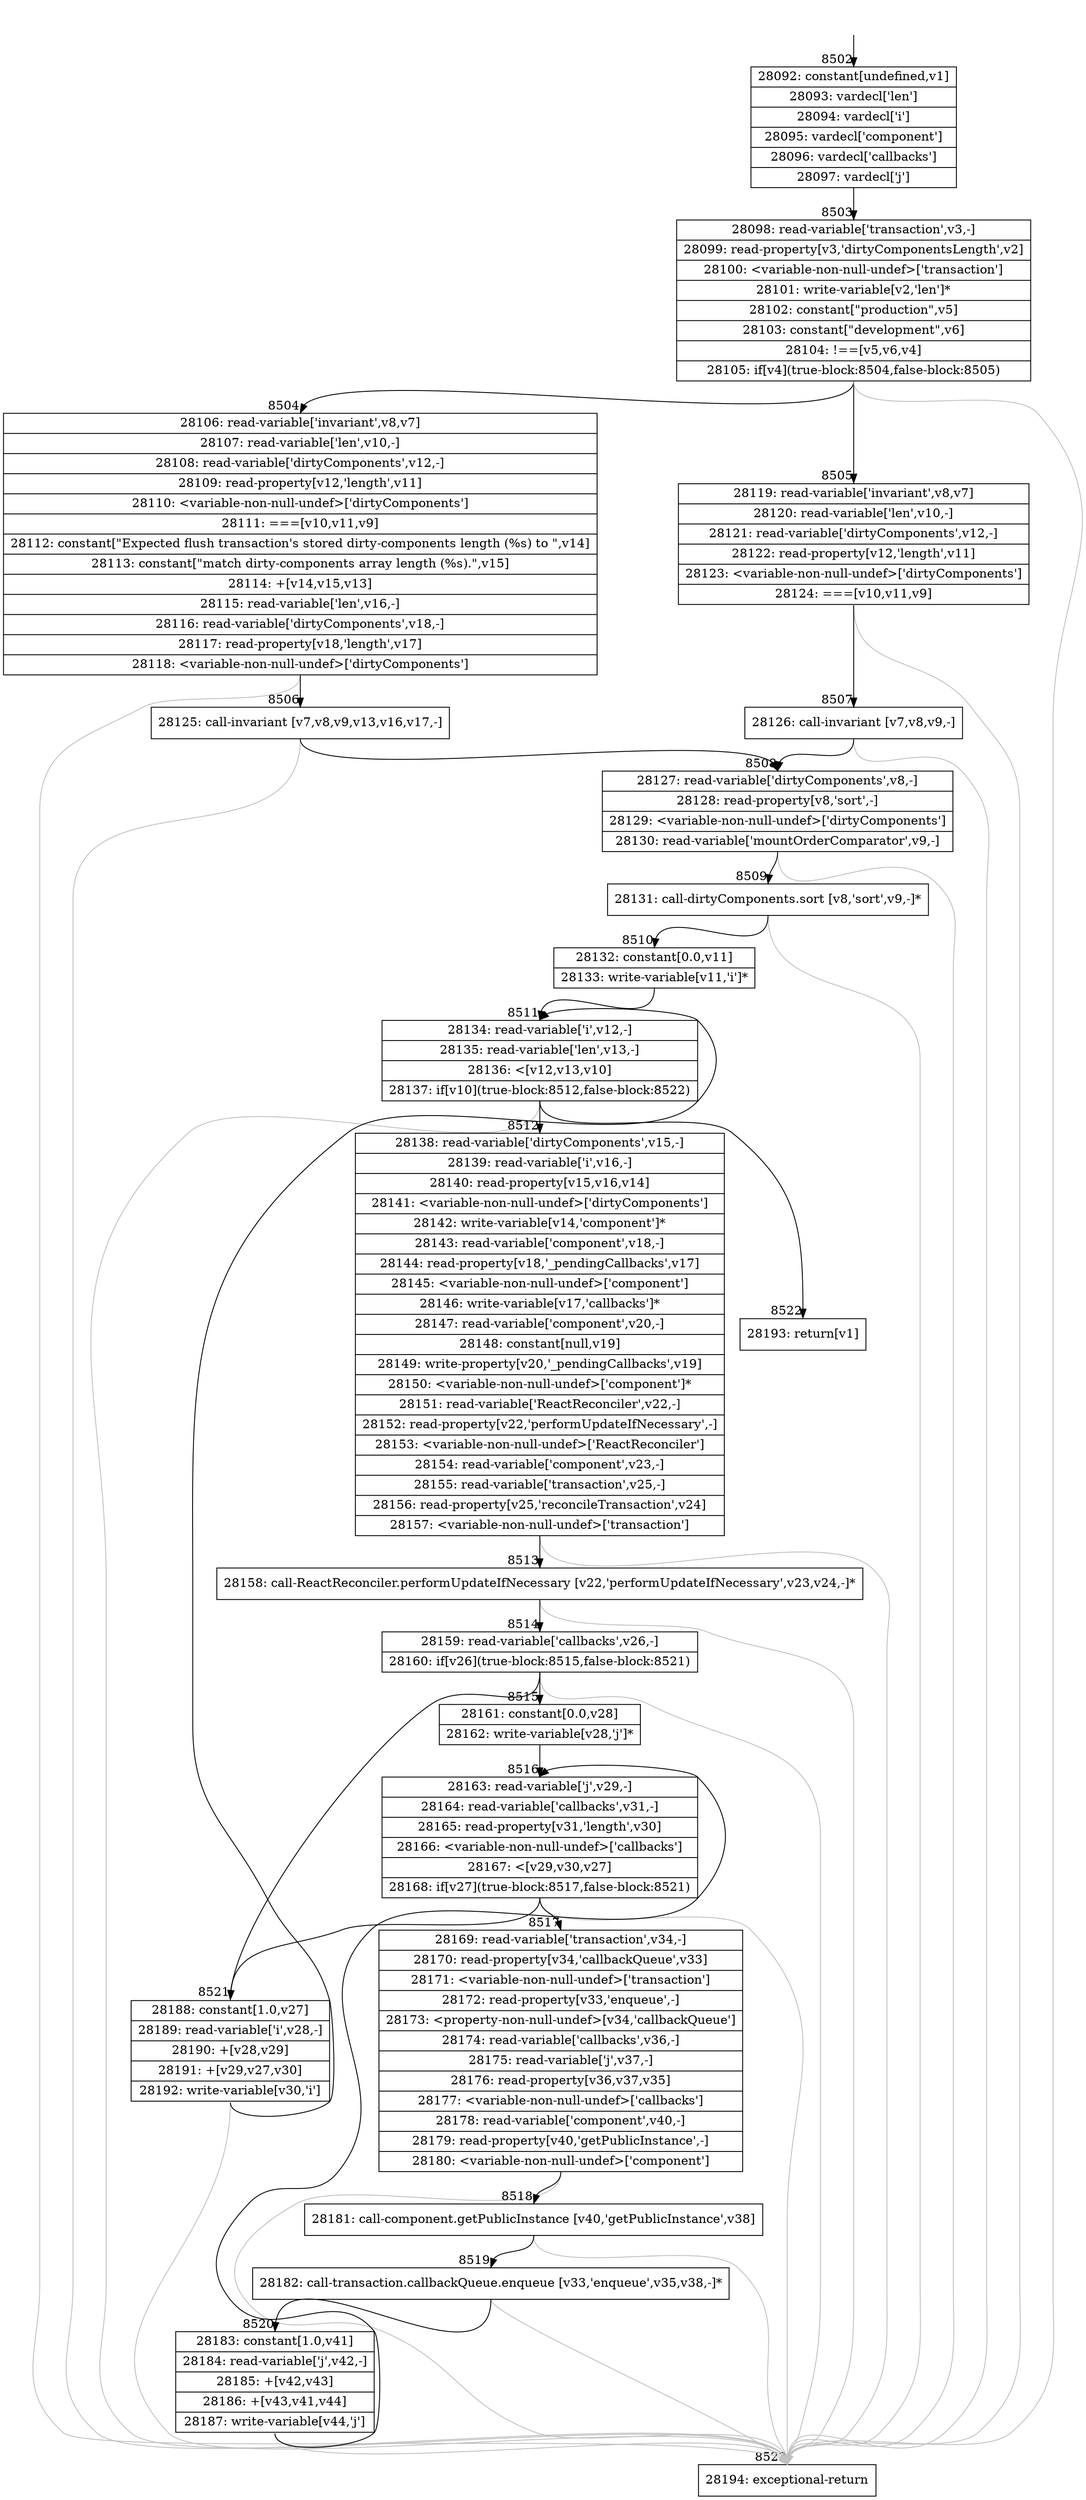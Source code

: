 digraph {
rankdir="TD"
BB_entry630[shape=none,label=""];
BB_entry630 -> BB8502 [tailport=s, headport=n, headlabel="    8502"]
BB8502 [shape=record label="{28092: constant[undefined,v1]|28093: vardecl['len']|28094: vardecl['i']|28095: vardecl['component']|28096: vardecl['callbacks']|28097: vardecl['j']}" ] 
BB8502 -> BB8503 [tailport=s, headport=n, headlabel="      8503"]
BB8503 [shape=record label="{28098: read-variable['transaction',v3,-]|28099: read-property[v3,'dirtyComponentsLength',v2]|28100: \<variable-non-null-undef\>['transaction']|28101: write-variable[v2,'len']*|28102: constant[\"production\",v5]|28103: constant[\"development\",v6]|28104: !==[v5,v6,v4]|28105: if[v4](true-block:8504,false-block:8505)}" ] 
BB8503 -> BB8504 [tailport=s, headport=n, headlabel="      8504"]
BB8503 -> BB8505 [tailport=s, headport=n, headlabel="      8505"]
BB8503 -> BB8523 [tailport=s, headport=n, color=gray, headlabel="      8523"]
BB8504 [shape=record label="{28106: read-variable['invariant',v8,v7]|28107: read-variable['len',v10,-]|28108: read-variable['dirtyComponents',v12,-]|28109: read-property[v12,'length',v11]|28110: \<variable-non-null-undef\>['dirtyComponents']|28111: ===[v10,v11,v9]|28112: constant[\"Expected flush transaction's stored dirty-components length (%s) to \",v14]|28113: constant[\"match dirty-components array length (%s).\",v15]|28114: +[v14,v15,v13]|28115: read-variable['len',v16,-]|28116: read-variable['dirtyComponents',v18,-]|28117: read-property[v18,'length',v17]|28118: \<variable-non-null-undef\>['dirtyComponents']}" ] 
BB8504 -> BB8506 [tailport=s, headport=n, headlabel="      8506"]
BB8504 -> BB8523 [tailport=s, headport=n, color=gray]
BB8505 [shape=record label="{28119: read-variable['invariant',v8,v7]|28120: read-variable['len',v10,-]|28121: read-variable['dirtyComponents',v12,-]|28122: read-property[v12,'length',v11]|28123: \<variable-non-null-undef\>['dirtyComponents']|28124: ===[v10,v11,v9]}" ] 
BB8505 -> BB8507 [tailport=s, headport=n, headlabel="      8507"]
BB8505 -> BB8523 [tailport=s, headport=n, color=gray]
BB8506 [shape=record label="{28125: call-invariant [v7,v8,v9,v13,v16,v17,-]}" ] 
BB8506 -> BB8508 [tailport=s, headport=n, headlabel="      8508"]
BB8506 -> BB8523 [tailport=s, headport=n, color=gray]
BB8507 [shape=record label="{28126: call-invariant [v7,v8,v9,-]}" ] 
BB8507 -> BB8508 [tailport=s, headport=n]
BB8507 -> BB8523 [tailport=s, headport=n, color=gray]
BB8508 [shape=record label="{28127: read-variable['dirtyComponents',v8,-]|28128: read-property[v8,'sort',-]|28129: \<variable-non-null-undef\>['dirtyComponents']|28130: read-variable['mountOrderComparator',v9,-]}" ] 
BB8508 -> BB8509 [tailport=s, headport=n, headlabel="      8509"]
BB8508 -> BB8523 [tailport=s, headport=n, color=gray]
BB8509 [shape=record label="{28131: call-dirtyComponents.sort [v8,'sort',v9,-]*}" ] 
BB8509 -> BB8510 [tailport=s, headport=n, headlabel="      8510"]
BB8509 -> BB8523 [tailport=s, headport=n, color=gray]
BB8510 [shape=record label="{28132: constant[0.0,v11]|28133: write-variable[v11,'i']*}" ] 
BB8510 -> BB8511 [tailport=s, headport=n, headlabel="      8511"]
BB8511 [shape=record label="{28134: read-variable['i',v12,-]|28135: read-variable['len',v13,-]|28136: \<[v12,v13,v10]|28137: if[v10](true-block:8512,false-block:8522)}" ] 
BB8511 -> BB8512 [tailport=s, headport=n, headlabel="      8512"]
BB8511 -> BB8522 [tailport=s, headport=n, headlabel="      8522"]
BB8511 -> BB8523 [tailport=s, headport=n, color=gray]
BB8512 [shape=record label="{28138: read-variable['dirtyComponents',v15,-]|28139: read-variable['i',v16,-]|28140: read-property[v15,v16,v14]|28141: \<variable-non-null-undef\>['dirtyComponents']|28142: write-variable[v14,'component']*|28143: read-variable['component',v18,-]|28144: read-property[v18,'_pendingCallbacks',v17]|28145: \<variable-non-null-undef\>['component']|28146: write-variable[v17,'callbacks']*|28147: read-variable['component',v20,-]|28148: constant[null,v19]|28149: write-property[v20,'_pendingCallbacks',v19]|28150: \<variable-non-null-undef\>['component']*|28151: read-variable['ReactReconciler',v22,-]|28152: read-property[v22,'performUpdateIfNecessary',-]|28153: \<variable-non-null-undef\>['ReactReconciler']|28154: read-variable['component',v23,-]|28155: read-variable['transaction',v25,-]|28156: read-property[v25,'reconcileTransaction',v24]|28157: \<variable-non-null-undef\>['transaction']}" ] 
BB8512 -> BB8513 [tailport=s, headport=n, headlabel="      8513"]
BB8512 -> BB8523 [tailport=s, headport=n, color=gray]
BB8513 [shape=record label="{28158: call-ReactReconciler.performUpdateIfNecessary [v22,'performUpdateIfNecessary',v23,v24,-]*}" ] 
BB8513 -> BB8514 [tailport=s, headport=n, headlabel="      8514"]
BB8513 -> BB8523 [tailport=s, headport=n, color=gray]
BB8514 [shape=record label="{28159: read-variable['callbacks',v26,-]|28160: if[v26](true-block:8515,false-block:8521)}" ] 
BB8514 -> BB8515 [tailport=s, headport=n, headlabel="      8515"]
BB8514 -> BB8521 [tailport=s, headport=n, headlabel="      8521"]
BB8514 -> BB8523 [tailport=s, headport=n, color=gray]
BB8515 [shape=record label="{28161: constant[0.0,v28]|28162: write-variable[v28,'j']*}" ] 
BB8515 -> BB8516 [tailport=s, headport=n, headlabel="      8516"]
BB8516 [shape=record label="{28163: read-variable['j',v29,-]|28164: read-variable['callbacks',v31,-]|28165: read-property[v31,'length',v30]|28166: \<variable-non-null-undef\>['callbacks']|28167: \<[v29,v30,v27]|28168: if[v27](true-block:8517,false-block:8521)}" ] 
BB8516 -> BB8517 [tailport=s, headport=n, headlabel="      8517"]
BB8516 -> BB8521 [tailport=s, headport=n]
BB8516 -> BB8523 [tailport=s, headport=n, color=gray]
BB8517 [shape=record label="{28169: read-variable['transaction',v34,-]|28170: read-property[v34,'callbackQueue',v33]|28171: \<variable-non-null-undef\>['transaction']|28172: read-property[v33,'enqueue',-]|28173: \<property-non-null-undef\>[v34,'callbackQueue']|28174: read-variable['callbacks',v36,-]|28175: read-variable['j',v37,-]|28176: read-property[v36,v37,v35]|28177: \<variable-non-null-undef\>['callbacks']|28178: read-variable['component',v40,-]|28179: read-property[v40,'getPublicInstance',-]|28180: \<variable-non-null-undef\>['component']}" ] 
BB8517 -> BB8518 [tailport=s, headport=n, headlabel="      8518"]
BB8517 -> BB8523 [tailport=s, headport=n, color=gray]
BB8518 [shape=record label="{28181: call-component.getPublicInstance [v40,'getPublicInstance',v38]}" ] 
BB8518 -> BB8519 [tailport=s, headport=n, headlabel="      8519"]
BB8518 -> BB8523 [tailport=s, headport=n, color=gray]
BB8519 [shape=record label="{28182: call-transaction.callbackQueue.enqueue [v33,'enqueue',v35,v38,-]*}" ] 
BB8519 -> BB8520 [tailport=s, headport=n, headlabel="      8520"]
BB8519 -> BB8523 [tailport=s, headport=n, color=gray]
BB8520 [shape=record label="{28183: constant[1.0,v41]|28184: read-variable['j',v42,-]|28185: +[v42,v43]|28186: +[v43,v41,v44]|28187: write-variable[v44,'j']}" ] 
BB8520 -> BB8516 [tailport=s, headport=n]
BB8520 -> BB8523 [tailport=s, headport=n, color=gray]
BB8521 [shape=record label="{28188: constant[1.0,v27]|28189: read-variable['i',v28,-]|28190: +[v28,v29]|28191: +[v29,v27,v30]|28192: write-variable[v30,'i']}" ] 
BB8521 -> BB8511 [tailport=s, headport=n]
BB8521 -> BB8523 [tailport=s, headport=n, color=gray]
BB8522 [shape=record label="{28193: return[v1]}" ] 
BB8523 [shape=record label="{28194: exceptional-return}" ] 
//#$~ 14907
}
